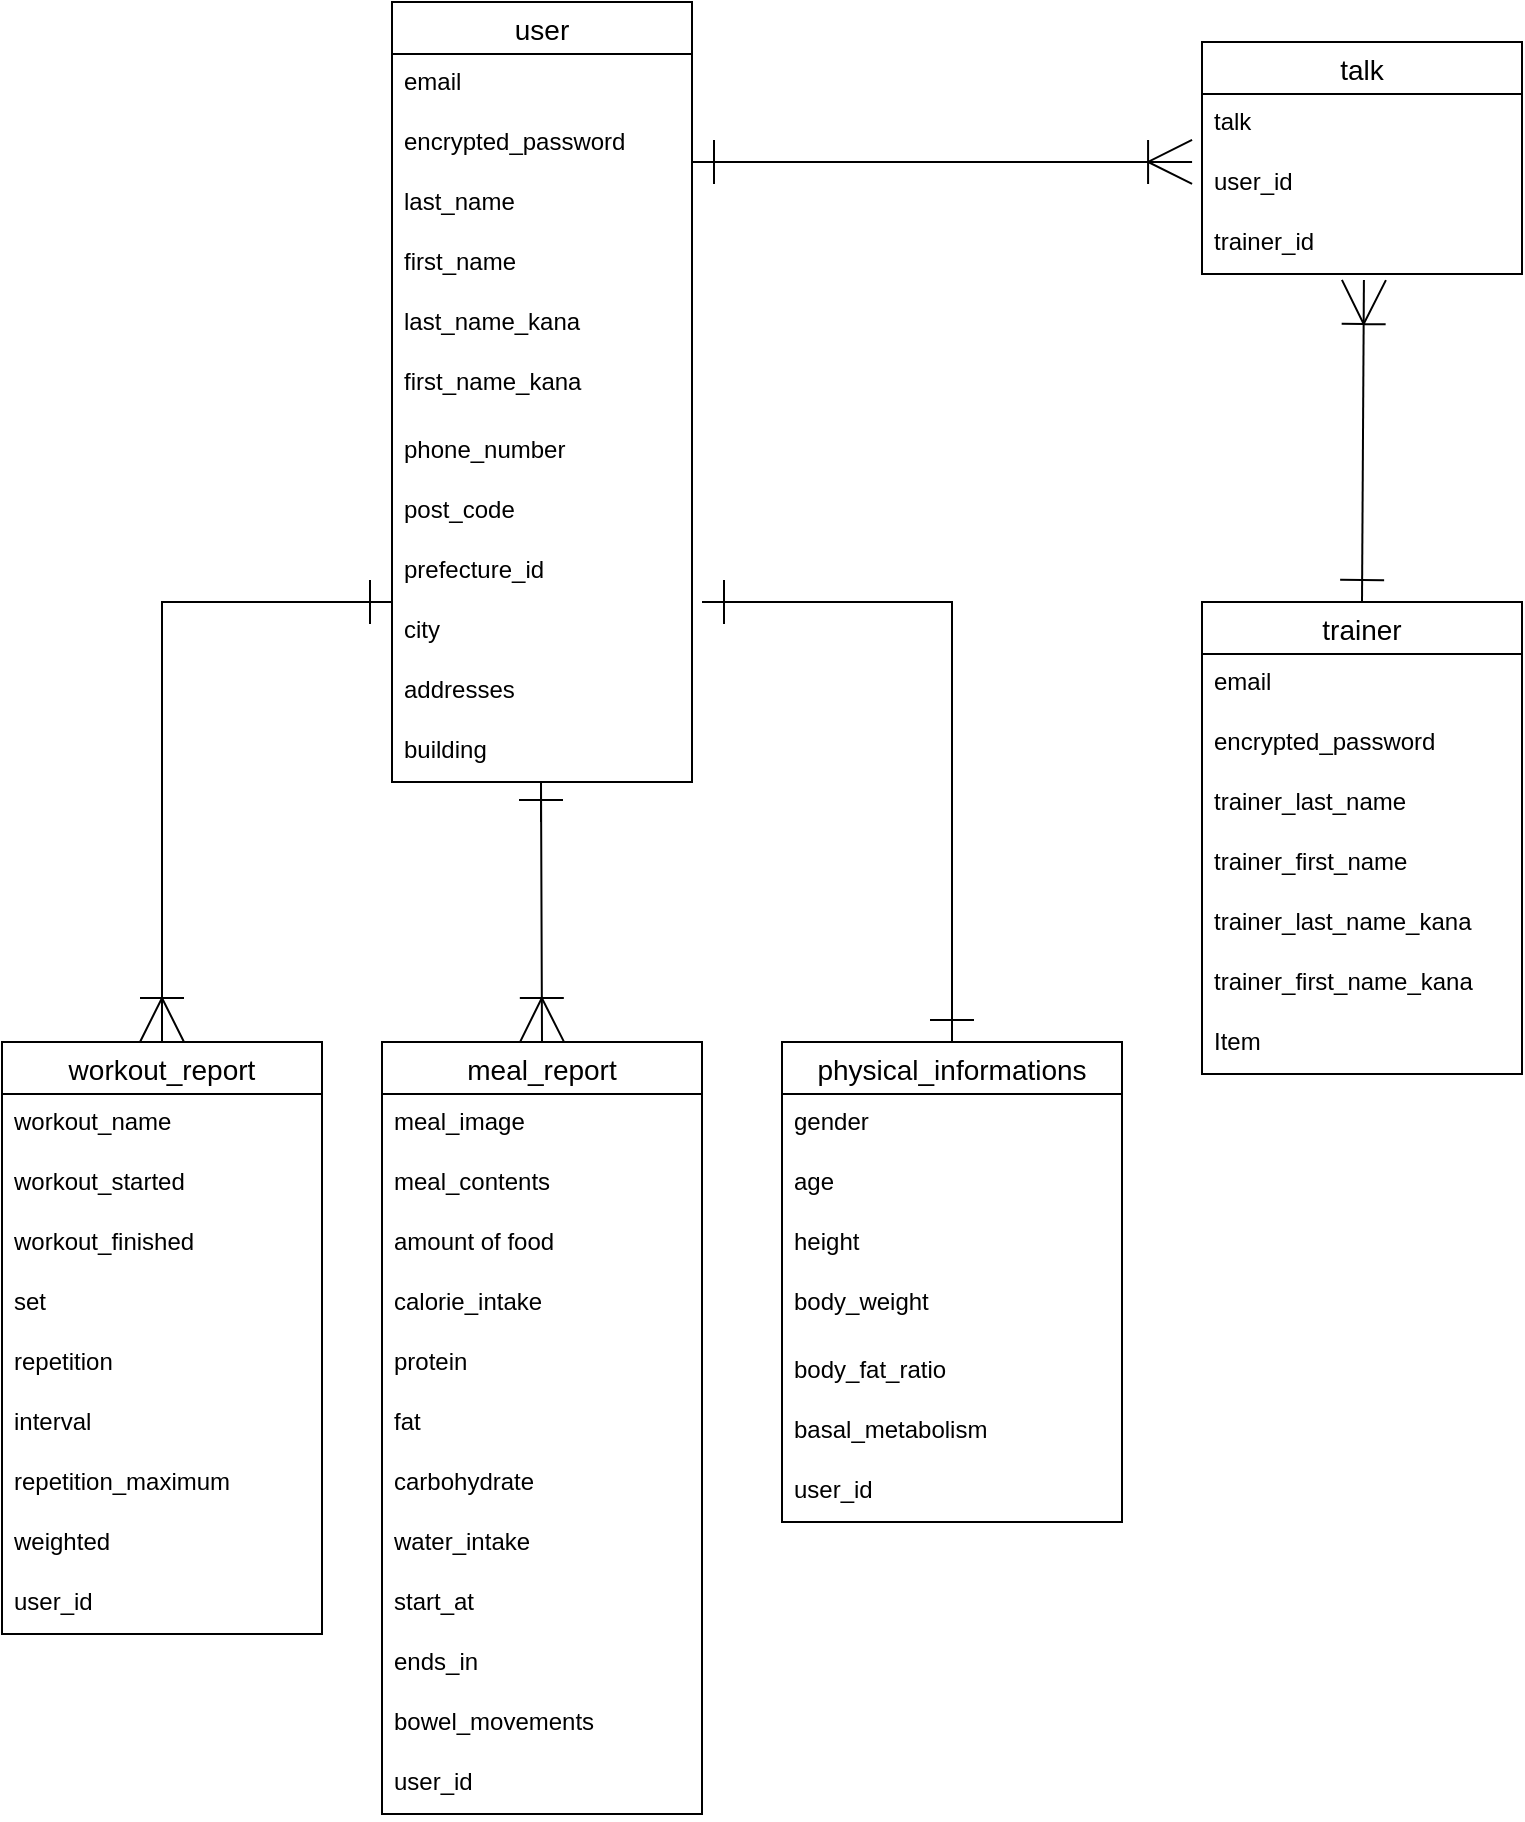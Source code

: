 <mxfile>
    <diagram id="XSpojfwKQApzKmwdXSH0" name="ページ1">
        <mxGraphModel dx="1067" dy="1135" grid="1" gridSize="10" guides="1" tooltips="1" connect="1" arrows="1" fold="1" page="1" pageScale="1" pageWidth="827" pageHeight="1169" math="0" shadow="0">
            <root>
                <mxCell id="0"/>
                <mxCell id="1" parent="0"/>
                <mxCell id="f7937TvFHYsAdBxyD6S7-1" value="user" style="swimlane;fontStyle=0;childLayout=stackLayout;horizontal=1;startSize=26;horizontalStack=0;resizeParent=1;resizeParentMax=0;resizeLast=0;collapsible=1;marginBottom=0;align=center;fontSize=14;" parent="1" vertex="1">
                    <mxGeometry x="195" y="20" width="150" height="390" as="geometry"/>
                </mxCell>
                <mxCell id="f7937TvFHYsAdBxyD6S7-2" value="email" style="text;strokeColor=none;fillColor=none;spacingLeft=4;spacingRight=4;overflow=hidden;rotatable=0;points=[[0,0.5],[1,0.5]];portConstraint=eastwest;fontSize=12;" parent="f7937TvFHYsAdBxyD6S7-1" vertex="1">
                    <mxGeometry y="26" width="150" height="30" as="geometry"/>
                </mxCell>
                <mxCell id="f7937TvFHYsAdBxyD6S7-3" value="encrypted_password" style="text;strokeColor=none;fillColor=none;spacingLeft=4;spacingRight=4;overflow=hidden;rotatable=0;points=[[0,0.5],[1,0.5]];portConstraint=eastwest;fontSize=12;" parent="f7937TvFHYsAdBxyD6S7-1" vertex="1">
                    <mxGeometry y="56" width="150" height="30" as="geometry"/>
                </mxCell>
                <mxCell id="f7937TvFHYsAdBxyD6S7-17" value="last_name" style="text;strokeColor=none;fillColor=none;spacingLeft=4;spacingRight=4;overflow=hidden;rotatable=0;points=[[0,0.5],[1,0.5]];portConstraint=eastwest;fontSize=12;" parent="f7937TvFHYsAdBxyD6S7-1" vertex="1">
                    <mxGeometry y="86" width="150" height="30" as="geometry"/>
                </mxCell>
                <mxCell id="f7937TvFHYsAdBxyD6S7-19" value="first_name" style="text;strokeColor=none;fillColor=none;spacingLeft=4;spacingRight=4;overflow=hidden;rotatable=0;points=[[0,0.5],[1,0.5]];portConstraint=eastwest;fontSize=12;" parent="f7937TvFHYsAdBxyD6S7-1" vertex="1">
                    <mxGeometry y="116" width="150" height="30" as="geometry"/>
                </mxCell>
                <mxCell id="f7937TvFHYsAdBxyD6S7-18" value="last_name_kana" style="text;strokeColor=none;fillColor=none;spacingLeft=4;spacingRight=4;overflow=hidden;rotatable=0;points=[[0,0.5],[1,0.5]];portConstraint=eastwest;fontSize=12;" parent="f7937TvFHYsAdBxyD6S7-1" vertex="1">
                    <mxGeometry y="146" width="150" height="30" as="geometry"/>
                </mxCell>
                <mxCell id="f7937TvFHYsAdBxyD6S7-4" value="first_name_kana" style="text;strokeColor=none;fillColor=none;spacingLeft=4;spacingRight=4;overflow=hidden;rotatable=0;points=[[0,0.5],[1,0.5]];portConstraint=eastwest;fontSize=12;" parent="f7937TvFHYsAdBxyD6S7-1" vertex="1">
                    <mxGeometry y="176" width="150" height="34" as="geometry"/>
                </mxCell>
                <mxCell id="f7937TvFHYsAdBxyD6S7-21" value="phone_number" style="text;strokeColor=none;fillColor=none;spacingLeft=4;spacingRight=4;overflow=hidden;rotatable=0;points=[[0,0.5],[1,0.5]];portConstraint=eastwest;fontSize=12;" parent="f7937TvFHYsAdBxyD6S7-1" vertex="1">
                    <mxGeometry y="210" width="150" height="30" as="geometry"/>
                </mxCell>
                <mxCell id="f7937TvFHYsAdBxyD6S7-22" value="post_code" style="text;strokeColor=none;fillColor=none;spacingLeft=4;spacingRight=4;overflow=hidden;rotatable=0;points=[[0,0.5],[1,0.5]];portConstraint=eastwest;fontSize=12;" parent="f7937TvFHYsAdBxyD6S7-1" vertex="1">
                    <mxGeometry y="240" width="150" height="30" as="geometry"/>
                </mxCell>
                <mxCell id="f7937TvFHYsAdBxyD6S7-23" value="prefecture_id" style="text;strokeColor=none;fillColor=none;spacingLeft=4;spacingRight=4;overflow=hidden;rotatable=0;points=[[0,0.5],[1,0.5]];portConstraint=eastwest;fontSize=12;" parent="f7937TvFHYsAdBxyD6S7-1" vertex="1">
                    <mxGeometry y="270" width="150" height="30" as="geometry"/>
                </mxCell>
                <mxCell id="f7937TvFHYsAdBxyD6S7-24" value="city" style="text;strokeColor=none;fillColor=none;spacingLeft=4;spacingRight=4;overflow=hidden;rotatable=0;points=[[0,0.5],[1,0.5]];portConstraint=eastwest;fontSize=12;" parent="f7937TvFHYsAdBxyD6S7-1" vertex="1">
                    <mxGeometry y="300" width="150" height="30" as="geometry"/>
                </mxCell>
                <mxCell id="f7937TvFHYsAdBxyD6S7-25" value="addresses" style="text;strokeColor=none;fillColor=none;spacingLeft=4;spacingRight=4;overflow=hidden;rotatable=0;points=[[0,0.5],[1,0.5]];portConstraint=eastwest;fontSize=12;" parent="f7937TvFHYsAdBxyD6S7-1" vertex="1">
                    <mxGeometry y="330" width="150" height="30" as="geometry"/>
                </mxCell>
                <mxCell id="f7937TvFHYsAdBxyD6S7-20" value="building" style="text;strokeColor=none;fillColor=none;spacingLeft=4;spacingRight=4;overflow=hidden;rotatable=0;points=[[0,0.5],[1,0.5]];portConstraint=eastwest;fontSize=12;" parent="f7937TvFHYsAdBxyD6S7-1" vertex="1">
                    <mxGeometry y="360" width="150" height="30" as="geometry"/>
                </mxCell>
                <mxCell id="f7937TvFHYsAdBxyD6S7-5" value="physical_informations" style="swimlane;fontStyle=0;childLayout=stackLayout;horizontal=1;startSize=26;horizontalStack=0;resizeParent=1;resizeParentMax=0;resizeLast=0;collapsible=1;marginBottom=0;align=center;fontSize=14;" parent="1" vertex="1">
                    <mxGeometry x="390" y="540" width="170" height="240" as="geometry"/>
                </mxCell>
                <mxCell id="f7937TvFHYsAdBxyD6S7-6" value="gender" style="text;strokeColor=none;fillColor=none;spacingLeft=4;spacingRight=4;overflow=hidden;rotatable=0;points=[[0,0.5],[1,0.5]];portConstraint=eastwest;fontSize=12;" parent="f7937TvFHYsAdBxyD6S7-5" vertex="1">
                    <mxGeometry y="26" width="170" height="30" as="geometry"/>
                </mxCell>
                <mxCell id="f7937TvFHYsAdBxyD6S7-7" value="age " style="text;strokeColor=none;fillColor=none;spacingLeft=4;spacingRight=4;overflow=hidden;rotatable=0;points=[[0,0.5],[1,0.5]];portConstraint=eastwest;fontSize=12;" parent="f7937TvFHYsAdBxyD6S7-5" vertex="1">
                    <mxGeometry y="56" width="170" height="30" as="geometry"/>
                </mxCell>
                <mxCell id="f7937TvFHYsAdBxyD6S7-26" value="height" style="text;strokeColor=none;fillColor=none;spacingLeft=4;spacingRight=4;overflow=hidden;rotatable=0;points=[[0,0.5],[1,0.5]];portConstraint=eastwest;fontSize=12;" parent="f7937TvFHYsAdBxyD6S7-5" vertex="1">
                    <mxGeometry y="86" width="170" height="30" as="geometry"/>
                </mxCell>
                <mxCell id="f7937TvFHYsAdBxyD6S7-27" value="body_weight" style="text;strokeColor=none;fillColor=none;spacingLeft=4;spacingRight=4;overflow=hidden;rotatable=0;points=[[0,0.5],[1,0.5]];portConstraint=eastwest;fontSize=12;" parent="f7937TvFHYsAdBxyD6S7-5" vertex="1">
                    <mxGeometry y="116" width="170" height="34" as="geometry"/>
                </mxCell>
                <mxCell id="f7937TvFHYsAdBxyD6S7-8" value="body_fat_ratio" style="text;strokeColor=none;fillColor=none;spacingLeft=4;spacingRight=4;overflow=hidden;rotatable=0;points=[[0,0.5],[1,0.5]];portConstraint=eastwest;fontSize=12;" parent="f7937TvFHYsAdBxyD6S7-5" vertex="1">
                    <mxGeometry y="150" width="170" height="30" as="geometry"/>
                </mxCell>
                <mxCell id="2" value="basal_metabolism" style="text;strokeColor=none;fillColor=none;spacingLeft=4;spacingRight=4;overflow=hidden;rotatable=0;points=[[0,0.5],[1,0.5]];portConstraint=eastwest;fontSize=12;" parent="f7937TvFHYsAdBxyD6S7-5" vertex="1">
                    <mxGeometry y="180" width="170" height="30" as="geometry"/>
                </mxCell>
                <mxCell id="f7937TvFHYsAdBxyD6S7-45" value="user_id" style="text;strokeColor=none;fillColor=none;spacingLeft=4;spacingRight=4;overflow=hidden;rotatable=0;points=[[0,0.5],[1,0.5]];portConstraint=eastwest;fontSize=12;" parent="f7937TvFHYsAdBxyD6S7-5" vertex="1">
                    <mxGeometry y="210" width="170" height="30" as="geometry"/>
                </mxCell>
                <mxCell id="f7937TvFHYsAdBxyD6S7-9" value="meal_report" style="swimlane;fontStyle=0;childLayout=stackLayout;horizontal=1;startSize=26;horizontalStack=0;resizeParent=1;resizeParentMax=0;resizeLast=0;collapsible=1;marginBottom=0;align=center;fontSize=14;" parent="1" vertex="1">
                    <mxGeometry x="190" y="540" width="160" height="386" as="geometry"/>
                </mxCell>
                <mxCell id="4" value="meal_image" style="text;strokeColor=none;fillColor=none;spacingLeft=4;spacingRight=4;overflow=hidden;rotatable=0;points=[[0,0.5],[1,0.5]];portConstraint=eastwest;fontSize=12;" parent="f7937TvFHYsAdBxyD6S7-9" vertex="1">
                    <mxGeometry y="26" width="160" height="30" as="geometry"/>
                </mxCell>
                <mxCell id="f7937TvFHYsAdBxyD6S7-10" value="meal_contents" style="text;strokeColor=none;fillColor=none;spacingLeft=4;spacingRight=4;overflow=hidden;rotatable=0;points=[[0,0.5],[1,0.5]];portConstraint=eastwest;fontSize=12;" parent="f7937TvFHYsAdBxyD6S7-9" vertex="1">
                    <mxGeometry y="56" width="160" height="30" as="geometry"/>
                </mxCell>
                <mxCell id="12" value="amount of food" style="text;strokeColor=none;fillColor=none;spacingLeft=4;spacingRight=4;overflow=hidden;rotatable=0;points=[[0,0.5],[1,0.5]];portConstraint=eastwest;fontSize=12;" parent="f7937TvFHYsAdBxyD6S7-9" vertex="1">
                    <mxGeometry y="86" width="160" height="30" as="geometry"/>
                </mxCell>
                <mxCell id="5" value="calorie_intake" style="text;strokeColor=none;fillColor=none;spacingLeft=4;spacingRight=4;overflow=hidden;rotatable=0;points=[[0,0.5],[1,0.5]];portConstraint=eastwest;fontSize=12;" parent="f7937TvFHYsAdBxyD6S7-9" vertex="1">
                    <mxGeometry y="116" width="160" height="30" as="geometry"/>
                </mxCell>
                <mxCell id="8" value="protein" style="text;strokeColor=none;fillColor=none;spacingLeft=4;spacingRight=4;overflow=hidden;rotatable=0;points=[[0,0.5],[1,0.5]];portConstraint=eastwest;fontSize=12;" parent="f7937TvFHYsAdBxyD6S7-9" vertex="1">
                    <mxGeometry y="146" width="160" height="30" as="geometry"/>
                </mxCell>
                <mxCell id="7" value="fat" style="text;strokeColor=none;fillColor=none;spacingLeft=4;spacingRight=4;overflow=hidden;rotatable=0;points=[[0,0.5],[1,0.5]];portConstraint=eastwest;fontSize=12;" parent="f7937TvFHYsAdBxyD6S7-9" vertex="1">
                    <mxGeometry y="176" width="160" height="30" as="geometry"/>
                </mxCell>
                <mxCell id="6" value="carbohydrate" style="text;strokeColor=none;fillColor=none;spacingLeft=4;spacingRight=4;overflow=hidden;rotatable=0;points=[[0,0.5],[1,0.5]];portConstraint=eastwest;fontSize=12;" parent="f7937TvFHYsAdBxyD6S7-9" vertex="1">
                    <mxGeometry y="206" width="160" height="30" as="geometry"/>
                </mxCell>
                <mxCell id="10" value="water_intake" style="text;strokeColor=none;fillColor=none;spacingLeft=4;spacingRight=4;overflow=hidden;rotatable=0;points=[[0,0.5],[1,0.5]];portConstraint=eastwest;fontSize=12;" parent="f7937TvFHYsAdBxyD6S7-9" vertex="1">
                    <mxGeometry y="236" width="160" height="30" as="geometry"/>
                </mxCell>
                <mxCell id="f7937TvFHYsAdBxyD6S7-11" value="start_at" style="text;strokeColor=none;fillColor=none;spacingLeft=4;spacingRight=4;overflow=hidden;rotatable=0;points=[[0,0.5],[1,0.5]];portConstraint=eastwest;fontSize=12;" parent="f7937TvFHYsAdBxyD6S7-9" vertex="1">
                    <mxGeometry y="266" width="160" height="30" as="geometry"/>
                </mxCell>
                <mxCell id="f7937TvFHYsAdBxyD6S7-12" value="ends_in" style="text;strokeColor=none;fillColor=none;spacingLeft=4;spacingRight=4;overflow=hidden;rotatable=0;points=[[0,0.5],[1,0.5]];portConstraint=eastwest;fontSize=12;" parent="f7937TvFHYsAdBxyD6S7-9" vertex="1">
                    <mxGeometry y="296" width="160" height="30" as="geometry"/>
                </mxCell>
                <mxCell id="11" value="bowel_movements" style="text;strokeColor=none;fillColor=none;spacingLeft=4;spacingRight=4;overflow=hidden;rotatable=0;points=[[0,0.5],[1,0.5]];portConstraint=eastwest;fontSize=12;" parent="f7937TvFHYsAdBxyD6S7-9" vertex="1">
                    <mxGeometry y="326" width="160" height="30" as="geometry"/>
                </mxCell>
                <mxCell id="f7937TvFHYsAdBxyD6S7-48" value="user_id" style="text;strokeColor=none;fillColor=none;spacingLeft=4;spacingRight=4;overflow=hidden;rotatable=0;points=[[0,0.5],[1,0.5]];portConstraint=eastwest;fontSize=12;" parent="f7937TvFHYsAdBxyD6S7-9" vertex="1">
                    <mxGeometry y="356" width="160" height="30" as="geometry"/>
                </mxCell>
                <mxCell id="f7937TvFHYsAdBxyD6S7-28" value="workout_report" style="swimlane;fontStyle=0;childLayout=stackLayout;horizontal=1;startSize=26;horizontalStack=0;resizeParent=1;resizeParentMax=0;resizeLast=0;collapsible=1;marginBottom=0;align=center;fontSize=14;" parent="1" vertex="1">
                    <mxGeometry y="540" width="160" height="296" as="geometry"/>
                </mxCell>
                <mxCell id="f7937TvFHYsAdBxyD6S7-29" value="workout_name" style="text;strokeColor=none;fillColor=none;spacingLeft=4;spacingRight=4;overflow=hidden;rotatable=0;points=[[0,0.5],[1,0.5]];portConstraint=eastwest;fontSize=12;" parent="f7937TvFHYsAdBxyD6S7-28" vertex="1">
                    <mxGeometry y="26" width="160" height="30" as="geometry"/>
                </mxCell>
                <mxCell id="f7937TvFHYsAdBxyD6S7-30" value="workout_started" style="text;strokeColor=none;fillColor=none;spacingLeft=4;spacingRight=4;overflow=hidden;rotatable=0;points=[[0,0.5],[1,0.5]];portConstraint=eastwest;fontSize=12;" parent="f7937TvFHYsAdBxyD6S7-28" vertex="1">
                    <mxGeometry y="56" width="160" height="30" as="geometry"/>
                </mxCell>
                <mxCell id="f7937TvFHYsAdBxyD6S7-31" value="workout_finished" style="text;strokeColor=none;fillColor=none;spacingLeft=4;spacingRight=4;overflow=hidden;rotatable=0;points=[[0,0.5],[1,0.5]];portConstraint=eastwest;fontSize=12;" parent="f7937TvFHYsAdBxyD6S7-28" vertex="1">
                    <mxGeometry y="86" width="160" height="30" as="geometry"/>
                </mxCell>
                <mxCell id="f7937TvFHYsAdBxyD6S7-32" value="set" style="text;strokeColor=none;fillColor=none;spacingLeft=4;spacingRight=4;overflow=hidden;rotatable=0;points=[[0,0.5],[1,0.5]];portConstraint=eastwest;fontSize=12;" parent="f7937TvFHYsAdBxyD6S7-28" vertex="1">
                    <mxGeometry y="116" width="160" height="30" as="geometry"/>
                </mxCell>
                <mxCell id="f7937TvFHYsAdBxyD6S7-33" value="repetition" style="text;strokeColor=none;fillColor=none;spacingLeft=4;spacingRight=4;overflow=hidden;rotatable=0;points=[[0,0.5],[1,0.5]];portConstraint=eastwest;fontSize=12;" parent="f7937TvFHYsAdBxyD6S7-28" vertex="1">
                    <mxGeometry y="146" width="160" height="30" as="geometry"/>
                </mxCell>
                <mxCell id="f7937TvFHYsAdBxyD6S7-34" value="interval" style="text;strokeColor=none;fillColor=none;spacingLeft=4;spacingRight=4;overflow=hidden;rotatable=0;points=[[0,0.5],[1,0.5]];portConstraint=eastwest;fontSize=12;" parent="f7937TvFHYsAdBxyD6S7-28" vertex="1">
                    <mxGeometry y="176" width="160" height="30" as="geometry"/>
                </mxCell>
                <mxCell id="f7937TvFHYsAdBxyD6S7-35" value="repetition_maximum" style="text;strokeColor=none;fillColor=none;spacingLeft=4;spacingRight=4;overflow=hidden;rotatable=0;points=[[0,0.5],[1,0.5]];portConstraint=eastwest;fontSize=12;" parent="f7937TvFHYsAdBxyD6S7-28" vertex="1">
                    <mxGeometry y="206" width="160" height="30" as="geometry"/>
                </mxCell>
                <mxCell id="f7937TvFHYsAdBxyD6S7-36" value="weighted" style="text;strokeColor=none;fillColor=none;spacingLeft=4;spacingRight=4;overflow=hidden;rotatable=0;points=[[0,0.5],[1,0.5]];portConstraint=eastwest;fontSize=12;" parent="f7937TvFHYsAdBxyD6S7-28" vertex="1">
                    <mxGeometry y="236" width="160" height="30" as="geometry"/>
                </mxCell>
                <mxCell id="f7937TvFHYsAdBxyD6S7-47" value="user_id" style="text;strokeColor=none;fillColor=none;spacingLeft=4;spacingRight=4;overflow=hidden;rotatable=0;points=[[0,0.5],[1,0.5]];portConstraint=eastwest;fontSize=12;" parent="f7937TvFHYsAdBxyD6S7-28" vertex="1">
                    <mxGeometry y="266" width="160" height="30" as="geometry"/>
                </mxCell>
                <mxCell id="f7937TvFHYsAdBxyD6S7-37" value="trainer" style="swimlane;fontStyle=0;childLayout=stackLayout;horizontal=1;startSize=26;horizontalStack=0;resizeParent=1;resizeParentMax=0;resizeLast=0;collapsible=1;marginBottom=0;align=center;fontSize=14;" parent="1" vertex="1">
                    <mxGeometry x="600" y="320" width="160" height="236" as="geometry"/>
                </mxCell>
                <mxCell id="f7937TvFHYsAdBxyD6S7-38" value="email" style="text;strokeColor=none;fillColor=none;spacingLeft=4;spacingRight=4;overflow=hidden;rotatable=0;points=[[0,0.5],[1,0.5]];portConstraint=eastwest;fontSize=12;" parent="f7937TvFHYsAdBxyD6S7-37" vertex="1">
                    <mxGeometry y="26" width="160" height="30" as="geometry"/>
                </mxCell>
                <mxCell id="f7937TvFHYsAdBxyD6S7-39" value="encrypted_password" style="text;strokeColor=none;fillColor=none;spacingLeft=4;spacingRight=4;overflow=hidden;rotatable=0;points=[[0,0.5],[1,0.5]];portConstraint=eastwest;fontSize=12;" parent="f7937TvFHYsAdBxyD6S7-37" vertex="1">
                    <mxGeometry y="56" width="160" height="30" as="geometry"/>
                </mxCell>
                <mxCell id="f7937TvFHYsAdBxyD6S7-40" value="trainer_last_name" style="text;strokeColor=none;fillColor=none;spacingLeft=4;spacingRight=4;overflow=hidden;rotatable=0;points=[[0,0.5],[1,0.5]];portConstraint=eastwest;fontSize=12;" parent="f7937TvFHYsAdBxyD6S7-37" vertex="1">
                    <mxGeometry y="86" width="160" height="30" as="geometry"/>
                </mxCell>
                <mxCell id="26" value="trainer_first_name" style="text;strokeColor=none;fillColor=none;spacingLeft=4;spacingRight=4;overflow=hidden;rotatable=0;points=[[0,0.5],[1,0.5]];portConstraint=eastwest;fontSize=12;" vertex="1" parent="f7937TvFHYsAdBxyD6S7-37">
                    <mxGeometry y="116" width="160" height="30" as="geometry"/>
                </mxCell>
                <mxCell id="27" value="trainer_last_name_kana" style="text;strokeColor=none;fillColor=none;spacingLeft=4;spacingRight=4;overflow=hidden;rotatable=0;points=[[0,0.5],[1,0.5]];portConstraint=eastwest;fontSize=12;" vertex="1" parent="f7937TvFHYsAdBxyD6S7-37">
                    <mxGeometry y="146" width="160" height="30" as="geometry"/>
                </mxCell>
                <mxCell id="29" value="trainer_first_name_kana" style="text;strokeColor=none;fillColor=none;spacingLeft=4;spacingRight=4;overflow=hidden;rotatable=0;points=[[0,0.5],[1,0.5]];portConstraint=eastwest;fontSize=12;" vertex="1" parent="f7937TvFHYsAdBxyD6S7-37">
                    <mxGeometry y="176" width="160" height="30" as="geometry"/>
                </mxCell>
                <mxCell id="28" value="Item" style="text;strokeColor=none;fillColor=none;spacingLeft=4;spacingRight=4;overflow=hidden;rotatable=0;points=[[0,0.5],[1,0.5]];portConstraint=eastwest;fontSize=12;" vertex="1" parent="f7937TvFHYsAdBxyD6S7-37">
                    <mxGeometry y="206" width="160" height="30" as="geometry"/>
                </mxCell>
                <mxCell id="f7937TvFHYsAdBxyD6S7-41" value="talk" style="swimlane;fontStyle=0;childLayout=stackLayout;horizontal=1;startSize=26;horizontalStack=0;resizeParent=1;resizeParentMax=0;resizeLast=0;collapsible=1;marginBottom=0;align=center;fontSize=14;" parent="1" vertex="1">
                    <mxGeometry x="600" y="40" width="160" height="116" as="geometry"/>
                </mxCell>
                <mxCell id="f7937TvFHYsAdBxyD6S7-42" value="talk" style="text;strokeColor=none;fillColor=none;spacingLeft=4;spacingRight=4;overflow=hidden;rotatable=0;points=[[0,0.5],[1,0.5]];portConstraint=eastwest;fontSize=12;" parent="f7937TvFHYsAdBxyD6S7-41" vertex="1">
                    <mxGeometry y="26" width="160" height="30" as="geometry"/>
                </mxCell>
                <mxCell id="f7937TvFHYsAdBxyD6S7-46" value="user_id" style="text;strokeColor=none;fillColor=none;spacingLeft=4;spacingRight=4;overflow=hidden;rotatable=0;points=[[0,0.5],[1,0.5]];portConstraint=eastwest;fontSize=12;" parent="f7937TvFHYsAdBxyD6S7-41" vertex="1">
                    <mxGeometry y="56" width="160" height="30" as="geometry"/>
                </mxCell>
                <mxCell id="9" value="trainer_id" style="text;strokeColor=none;fillColor=none;spacingLeft=4;spacingRight=4;overflow=hidden;rotatable=0;points=[[0,0.5],[1,0.5]];portConstraint=eastwest;fontSize=12;" parent="f7937TvFHYsAdBxyD6S7-41" vertex="1">
                    <mxGeometry y="86" width="160" height="30" as="geometry"/>
                </mxCell>
                <mxCell id="17" value="" style="endArrow=ERone;html=1;rounded=0;startArrow=ERoneToMany;startFill=0;endFill=0;endSize=20;startSize=20;exitX=0.5;exitY=0;exitDx=0;exitDy=0;" parent="1" source="f7937TvFHYsAdBxyD6S7-28" edge="1">
                    <mxGeometry relative="1" as="geometry">
                        <mxPoint x="80" y="500" as="sourcePoint"/>
                        <mxPoint x="195" y="320" as="targetPoint"/>
                        <Array as="points">
                            <mxPoint x="80" y="320"/>
                        </Array>
                    </mxGeometry>
                </mxCell>
                <mxCell id="18" value="" style="endArrow=ERone;html=1;rounded=0;startArrow=ERone;startFill=0;endFill=0;endSize=20;startSize=20;exitX=0.5;exitY=0;exitDx=0;exitDy=0;" parent="1" source="f7937TvFHYsAdBxyD6S7-5" edge="1">
                    <mxGeometry relative="1" as="geometry">
                        <mxPoint x="500" y="540" as="sourcePoint"/>
                        <mxPoint x="350" y="320" as="targetPoint"/>
                        <Array as="points">
                            <mxPoint x="475" y="320"/>
                        </Array>
                    </mxGeometry>
                </mxCell>
                <mxCell id="19" value="" style="endArrow=ERone;html=1;rounded=0;startArrow=ERoneToMany;startFill=0;endFill=0;endSize=20;startSize=20;" parent="1" edge="1">
                    <mxGeometry relative="1" as="geometry">
                        <mxPoint x="270" y="540" as="sourcePoint"/>
                        <mxPoint x="269.5" y="430" as="targetPoint"/>
                        <Array as="points">
                            <mxPoint x="269.5" y="410"/>
                        </Array>
                    </mxGeometry>
                </mxCell>
                <mxCell id="24" value="" style="endArrow=ERoneToMany;html=1;rounded=0;startSize=20;endSize=20;startArrow=ERone;startFill=0;endFill=0;entryX=-0.031;entryY=0.133;entryDx=0;entryDy=0;entryPerimeter=0;" parent="1" target="f7937TvFHYsAdBxyD6S7-46" edge="1">
                    <mxGeometry relative="1" as="geometry">
                        <mxPoint x="345" y="100" as="sourcePoint"/>
                        <mxPoint x="455" y="100.5" as="targetPoint"/>
                    </mxGeometry>
                </mxCell>
                <mxCell id="25" value="" style="endArrow=ERoneToMany;html=1;rounded=0;startSize=20;endSize=20;entryX=0.506;entryY=1.1;entryDx=0;entryDy=0;entryPerimeter=0;startArrow=ERone;startFill=0;endFill=0;exitX=0.5;exitY=0;exitDx=0;exitDy=0;" parent="1" source="f7937TvFHYsAdBxyD6S7-37" target="9" edge="1">
                    <mxGeometry relative="1" as="geometry">
                        <mxPoint x="680" y="310" as="sourcePoint"/>
                        <mxPoint x="760" y="240" as="targetPoint"/>
                    </mxGeometry>
                </mxCell>
            </root>
        </mxGraphModel>
    </diagram>
</mxfile>